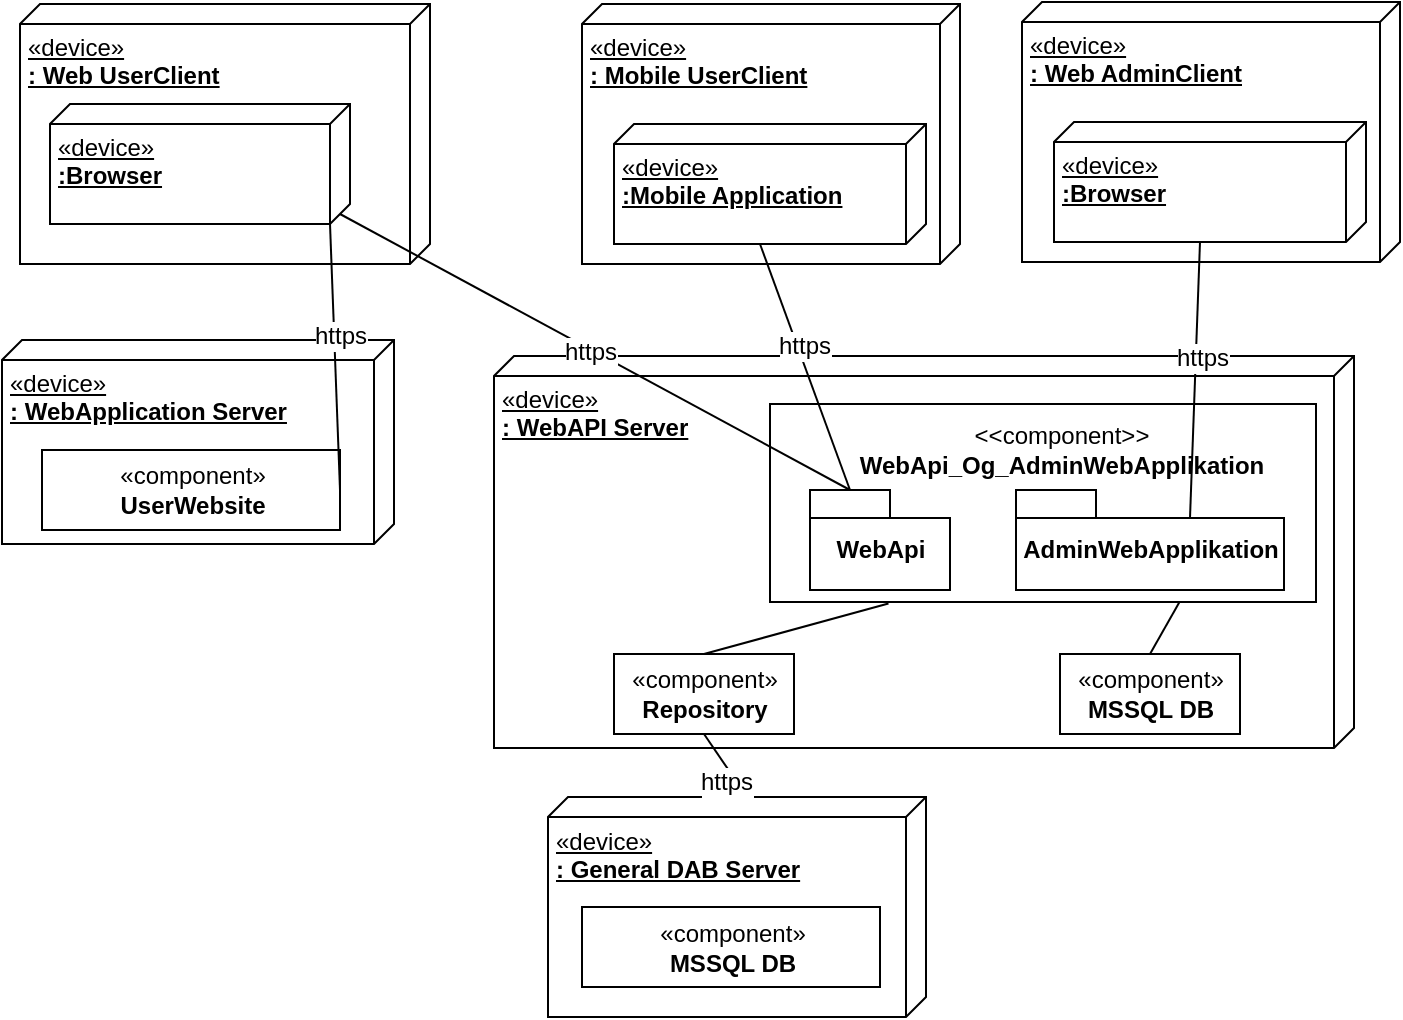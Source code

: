 <mxfile version="10.6.8" type="device"><diagram id="I43hz2eeZKKFuagzSOK8" name="Page-1"><mxGraphModel dx="1010" dy="501" grid="0" gridSize="10" guides="1" tooltips="1" connect="1" arrows="1" fold="1" page="1" pageScale="1" pageWidth="827" pageHeight="1169" math="0" shadow="0"><root><mxCell id="0"/><mxCell id="1" parent="0"/><mxCell id="8ylH4_j0hTo10jmf7Fs0-1" value="«device»&lt;b&gt;&lt;br&gt;: Web UserClient&lt;br&gt;&lt;/b&gt;" style="verticalAlign=top;align=left;spacingTop=8;spacingLeft=2;spacingRight=12;shape=cube;size=10;direction=south;fontStyle=4;html=1;" parent="1" vertex="1"><mxGeometry x="35" y="160" width="205" height="130" as="geometry"/></mxCell><mxCell id="8ylH4_j0hTo10jmf7Fs0-7" value="«device»&lt;b&gt;&lt;br&gt;: WebApplication Server&lt;br&gt;&lt;/b&gt;" style="verticalAlign=top;align=left;spacingTop=8;spacingLeft=2;spacingRight=12;shape=cube;size=10;direction=south;fontStyle=4;html=1;" parent="1" vertex="1"><mxGeometry x="26" y="328" width="196" height="102" as="geometry"/></mxCell><mxCell id="8ylH4_j0hTo10jmf7Fs0-8" value="«component»&lt;br&gt;&lt;b&gt;UserWebsite&lt;/b&gt;" style="html=1;" parent="1" vertex="1"><mxGeometry x="46" y="383" width="149" height="40" as="geometry"/></mxCell><mxCell id="8ylH4_j0hTo10jmf7Fs0-10" value="«device»&lt;b&gt;&lt;br&gt;: WebAPI Server&lt;br&gt;&lt;/b&gt;" style="verticalAlign=top;align=left;spacingTop=8;spacingLeft=2;spacingRight=12;shape=cube;size=10;direction=south;fontStyle=4;html=1;" parent="1" vertex="1"><mxGeometry x="272" y="336" width="430" height="196" as="geometry"/></mxCell><mxCell id="8ylH4_j0hTo10jmf7Fs0-11" value="«component»&lt;br&gt;&lt;b&gt;MSSQL DB&lt;/b&gt;&lt;br&gt;" style="html=1;" parent="1" vertex="1"><mxGeometry x="555" y="485" width="90" height="40" as="geometry"/></mxCell><mxCell id="8ylH4_j0hTo10jmf7Fs0-13" value="«device»&lt;b&gt;&lt;br&gt;: General DAB Server&lt;br&gt;&lt;/b&gt;" style="verticalAlign=top;align=left;spacingTop=8;spacingLeft=2;spacingRight=12;shape=cube;size=10;direction=south;fontStyle=4;html=1;" parent="1" vertex="1"><mxGeometry x="299" y="556.5" width="189" height="110" as="geometry"/></mxCell><mxCell id="8ylH4_j0hTo10jmf7Fs0-14" value="«component»&lt;br&gt;&lt;b&gt;MSSQL DB&lt;/b&gt;&lt;br&gt;" style="html=1;" parent="1" vertex="1"><mxGeometry x="316" y="611.5" width="149" height="40" as="geometry"/></mxCell><mxCell id="8ylH4_j0hTo10jmf7Fs0-18" value="&lt;span&gt;«device»&lt;/span&gt;&lt;b&gt;&lt;br&gt;: Mobile UserClient&lt;br&gt;&lt;/b&gt;" style="verticalAlign=top;align=left;spacingTop=8;spacingLeft=2;spacingRight=12;shape=cube;size=10;direction=south;fontStyle=4;html=1;" parent="1" vertex="1"><mxGeometry x="316" y="160" width="189" height="130" as="geometry"/></mxCell><mxCell id="8ylH4_j0hTo10jmf7Fs0-22" value="" style="endArrow=none;html=1;entryX=0;entryY=0;entryDx=60;entryDy=10;entryPerimeter=0;exitX=1;exitY=0.5;exitDx=0;exitDy=0;" parent="1" source="8ylH4_j0hTo10jmf7Fs0-8" target="8ylH4_j0hTo10jmf7Fs0-30" edge="1"><mxGeometry width="50" height="50" relative="1" as="geometry"><mxPoint x="124" y="330" as="sourcePoint"/><mxPoint x="190" y="560" as="targetPoint"/></mxGeometry></mxCell><mxCell id="8ylH4_j0hTo10jmf7Fs0-25" value="https" style="text;html=1;resizable=0;points=[];align=center;verticalAlign=middle;labelBackgroundColor=#ffffff;" parent="8ylH4_j0hTo10jmf7Fs0-22" vertex="1" connectable="0"><mxGeometry x="0.162" y="-3" relative="1" as="geometry"><mxPoint as="offset"/></mxGeometry></mxCell><mxCell id="8ylH4_j0hTo10jmf7Fs0-27" value="«device»&lt;br&gt;&lt;b&gt;:Mobile Application&lt;br&gt;&lt;/b&gt;" style="verticalAlign=top;align=left;spacingTop=8;spacingLeft=2;spacingRight=12;shape=cube;size=10;direction=south;fontStyle=4;html=1;" parent="1" vertex="1"><mxGeometry x="332" y="220" width="156" height="60" as="geometry"/></mxCell><mxCell id="8ylH4_j0hTo10jmf7Fs0-30" value="«device»&lt;br&gt;&lt;b&gt;:Browser&lt;br&gt;&lt;/b&gt;" style="verticalAlign=top;align=left;spacingTop=8;spacingLeft=2;spacingRight=12;shape=cube;size=10;direction=south;fontStyle=4;html=1;" parent="1" vertex="1"><mxGeometry x="50" y="210" width="150" height="60" as="geometry"/></mxCell><mxCell id="8ylH4_j0hTo10jmf7Fs0-31" value="" style="endArrow=none;html=1;entryX=0;entryY=0;entryDx=0;entryDy=89.5;entryPerimeter=0;exitX=0.5;exitY=1;exitDx=0;exitDy=0;" parent="1" source="_IufUp3I6NXNks9qWMEh-12" target="8ylH4_j0hTo10jmf7Fs0-13" edge="1"><mxGeometry width="50" height="50" relative="1" as="geometry"><mxPoint x="427" y="611.5" as="sourcePoint"/><mxPoint x="491" y="492.5" as="targetPoint"/></mxGeometry></mxCell><mxCell id="8ylH4_j0hTo10jmf7Fs0-32" value="https" style="text;html=1;resizable=0;points=[];align=center;verticalAlign=middle;labelBackgroundColor=#ffffff;" parent="8ylH4_j0hTo10jmf7Fs0-31" vertex="1" connectable="0"><mxGeometry x="0.162" y="-3" relative="1" as="geometry"><mxPoint x="0.5" y="4" as="offset"/></mxGeometry></mxCell><mxCell id="_IufUp3I6NXNks9qWMEh-3" value="&lt;span&gt;«device»&lt;/span&gt;&lt;b&gt;&lt;br&gt;: Web AdminClient&lt;br&gt;&lt;/b&gt;" style="verticalAlign=top;align=left;spacingTop=8;spacingLeft=2;spacingRight=12;shape=cube;size=10;direction=south;fontStyle=4;html=1;" parent="1" vertex="1"><mxGeometry x="536" y="159" width="189" height="130" as="geometry"/></mxCell><mxCell id="_IufUp3I6NXNks9qWMEh-4" value="«device»&lt;br&gt;&lt;b&gt;:Browser&lt;br&gt;&lt;/b&gt;" style="verticalAlign=top;align=left;spacingTop=8;spacingLeft=2;spacingRight=12;shape=cube;size=10;direction=south;fontStyle=4;html=1;" parent="1" vertex="1"><mxGeometry x="552" y="219" width="156" height="60" as="geometry"/></mxCell><mxCell id="_IufUp3I6NXNks9qWMEh-8" value="«component»&lt;br&gt;&lt;b&gt;WebAPI_Og_AdminWebApplication&lt;/b&gt;&lt;br&gt;" style="html=1;noLabel=1;labelPadding=0;portConstraintRotation=0;imageVerticalAlign=middle;" parent="1" vertex="1"><mxGeometry x="410" y="360" width="273" height="99" as="geometry"/></mxCell><mxCell id="_IufUp3I6NXNks9qWMEh-10" value="" style="endArrow=none;html=1;entryX=0;entryY=0;entryDx=60;entryDy=83;entryPerimeter=0;exitX=0;exitY=0;exitDx=87;exitDy=14;exitPerimeter=0;" parent="1" source="T9kDyFBx356XoqR9rXcN-5" target="_IufUp3I6NXNks9qWMEh-4" edge="1"><mxGeometry width="50" height="50" relative="1" as="geometry"><mxPoint x="571" y="376" as="sourcePoint"/><mxPoint x="415" y="290" as="targetPoint"/></mxGeometry></mxCell><mxCell id="_IufUp3I6NXNks9qWMEh-11" value="https" style="text;html=1;resizable=0;points=[];align=center;verticalAlign=middle;labelBackgroundColor=#ffffff;" parent="_IufUp3I6NXNks9qWMEh-10" vertex="1" connectable="0"><mxGeometry x="0.162" y="-3" relative="1" as="geometry"><mxPoint as="offset"/></mxGeometry></mxCell><mxCell id="_IufUp3I6NXNks9qWMEh-12" value="«component»&lt;br&gt;&lt;b&gt;Repository&lt;/b&gt;&lt;br&gt;" style="html=1;" parent="1" vertex="1"><mxGeometry x="332" y="485" width="90" height="40" as="geometry"/></mxCell><mxCell id="_IufUp3I6NXNks9qWMEh-13" value="" style="endArrow=none;html=1;entryX=0.5;entryY=0;entryDx=0;entryDy=0;exitX=0.75;exitY=1;exitDx=0;exitDy=0;" parent="1" source="_IufUp3I6NXNks9qWMEh-8" target="8ylH4_j0hTo10jmf7Fs0-11" edge="1"><mxGeometry width="50" height="50" relative="1" as="geometry"><mxPoint x="535" y="462" as="sourcePoint"/><mxPoint x="442" y="649" as="targetPoint"/></mxGeometry></mxCell><mxCell id="_IufUp3I6NXNks9qWMEh-15" value="" style="endArrow=none;html=1;entryX=0.5;entryY=0;entryDx=0;entryDy=0;exitX=0.217;exitY=1.008;exitDx=0;exitDy=0;exitPerimeter=0;" parent="1" source="_IufUp3I6NXNks9qWMEh-8" target="_IufUp3I6NXNks9qWMEh-12" edge="1"><mxGeometry width="50" height="50" relative="1" as="geometry"><mxPoint x="344" y="456" as="sourcePoint"/><mxPoint x="469" y="511" as="targetPoint"/></mxGeometry></mxCell><mxCell id="T9kDyFBx356XoqR9rXcN-1" value="WebApi" style="shape=folder;fontStyle=1;spacingTop=10;tabWidth=40;tabHeight=14;tabPosition=left;html=1;" vertex="1" parent="1"><mxGeometry x="430" y="403" width="70" height="50" as="geometry"/></mxCell><mxCell id="T9kDyFBx356XoqR9rXcN-2" value="&amp;lt;&amp;lt;component&amp;gt;&amp;gt;&lt;br&gt;&lt;b&gt;WebApi_Og_AdminWebApplikation&lt;/b&gt;&lt;br&gt;" style="text;html=1;strokeColor=none;fillColor=none;align=center;verticalAlign=middle;whiteSpace=wrap;rounded=0;" vertex="1" parent="1"><mxGeometry x="536" y="373" width="40" height="20" as="geometry"/></mxCell><mxCell id="T9kDyFBx356XoqR9rXcN-5" value="AdminWebApplikation" style="shape=folder;fontStyle=1;spacingTop=10;tabWidth=40;tabHeight=14;tabPosition=left;html=1;" vertex="1" parent="1"><mxGeometry x="533" y="403" width="134" height="50" as="geometry"/></mxCell><mxCell id="8ylH4_j0hTo10jmf7Fs0-28" value="" style="endArrow=none;html=1;exitX=0;exitY=0;exitDx=20;exitDy=0;entryX=0;entryY=0;entryDx=60;entryDy=83;entryPerimeter=0;exitPerimeter=0;" parent="1" source="T9kDyFBx356XoqR9rXcN-1" target="8ylH4_j0hTo10jmf7Fs0-27" edge="1"><mxGeometry width="50" height="50" relative="1" as="geometry"><mxPoint x="350" y="390" as="sourcePoint"/><mxPoint x="350" y="320" as="targetPoint"/></mxGeometry></mxCell><mxCell id="8ylH4_j0hTo10jmf7Fs0-29" value="https" style="text;html=1;resizable=0;points=[];align=center;verticalAlign=middle;labelBackgroundColor=#ffffff;" parent="8ylH4_j0hTo10jmf7Fs0-28" vertex="1" connectable="0"><mxGeometry x="0.162" y="-3" relative="1" as="geometry"><mxPoint as="offset"/></mxGeometry></mxCell><mxCell id="8ylH4_j0hTo10jmf7Fs0-24" value="" style="endArrow=none;html=1;entryX=0;entryY=0;entryDx=20;entryDy=0;exitX=0;exitY=0;exitDx=55;exitDy=5;exitPerimeter=0;entryPerimeter=0;" parent="1" source="8ylH4_j0hTo10jmf7Fs0-30" target="T9kDyFBx356XoqR9rXcN-1" edge="1"><mxGeometry width="50" height="50" relative="1" as="geometry"><mxPoint x="134" y="340" as="sourcePoint"/><mxPoint x="134" y="320" as="targetPoint"/></mxGeometry></mxCell><mxCell id="8ylH4_j0hTo10jmf7Fs0-26" value="https" style="text;html=1;resizable=0;points=[];align=center;verticalAlign=middle;labelBackgroundColor=#ffffff;" parent="8ylH4_j0hTo10jmf7Fs0-24" vertex="1" connectable="0"><mxGeometry x="-0.055" y="6" relative="1" as="geometry"><mxPoint x="1" y="9" as="offset"/></mxGeometry></mxCell></root></mxGraphModel></diagram></mxfile>